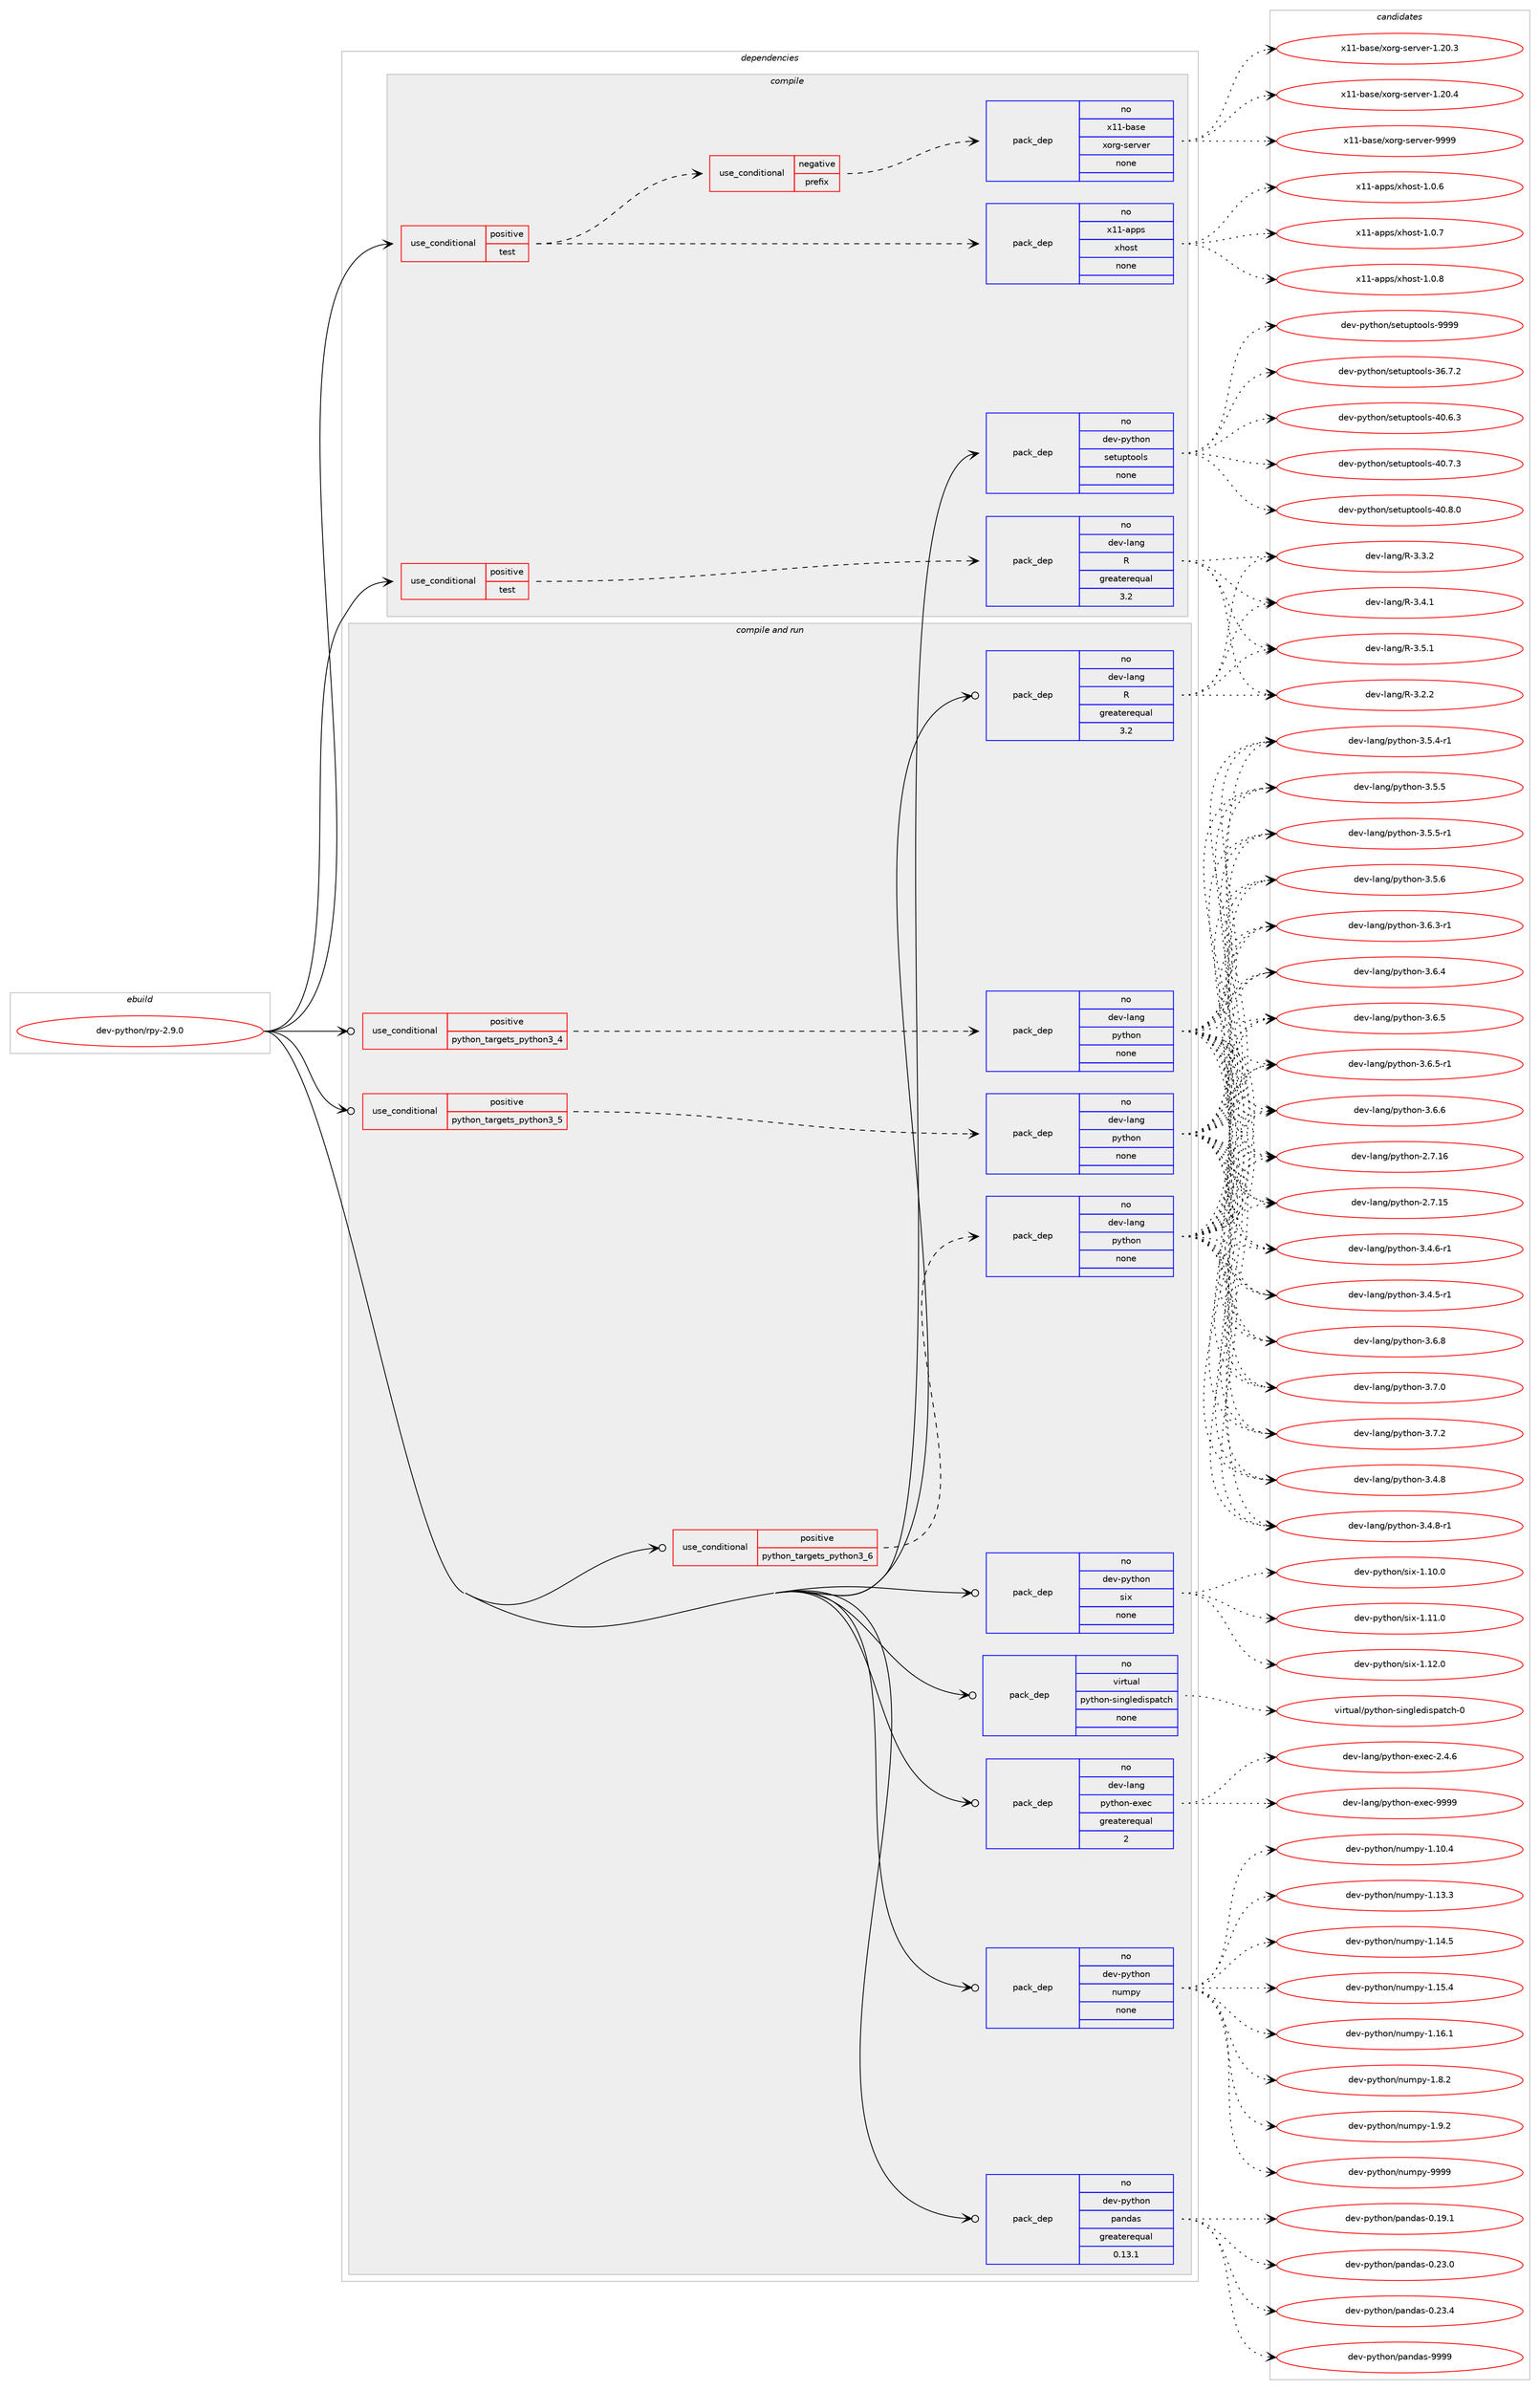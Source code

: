 digraph prolog {

# *************
# Graph options
# *************

newrank=true;
concentrate=true;
compound=true;
graph [rankdir=LR,fontname=Helvetica,fontsize=10,ranksep=1.5];#, ranksep=2.5, nodesep=0.2];
edge  [arrowhead=vee];
node  [fontname=Helvetica,fontsize=10];

# **********
# The ebuild
# **********

subgraph cluster_leftcol {
color=gray;
rank=same;
label=<<i>ebuild</i>>;
id [label="dev-python/rpy-2.9.0", color=red, width=4, href="../dev-python/rpy-2.9.0.svg"];
}

# ****************
# The dependencies
# ****************

subgraph cluster_midcol {
color=gray;
label=<<i>dependencies</i>>;
subgraph cluster_compile {
fillcolor="#eeeeee";
style=filled;
label=<<i>compile</i>>;
subgraph cond384094 {
dependency1439788 [label=<<TABLE BORDER="0" CELLBORDER="1" CELLSPACING="0" CELLPADDING="4"><TR><TD ROWSPAN="3" CELLPADDING="10">use_conditional</TD></TR><TR><TD>positive</TD></TR><TR><TD>test</TD></TR></TABLE>>, shape=none, color=red];
subgraph cond384095 {
dependency1439789 [label=<<TABLE BORDER="0" CELLBORDER="1" CELLSPACING="0" CELLPADDING="4"><TR><TD ROWSPAN="3" CELLPADDING="10">use_conditional</TD></TR><TR><TD>negative</TD></TR><TR><TD>prefix</TD></TR></TABLE>>, shape=none, color=red];
subgraph pack1032332 {
dependency1439790 [label=<<TABLE BORDER="0" CELLBORDER="1" CELLSPACING="0" CELLPADDING="4" WIDTH="220"><TR><TD ROWSPAN="6" CELLPADDING="30">pack_dep</TD></TR><TR><TD WIDTH="110">no</TD></TR><TR><TD>x11-base</TD></TR><TR><TD>xorg-server</TD></TR><TR><TD>none</TD></TR><TR><TD></TD></TR></TABLE>>, shape=none, color=blue];
}
dependency1439789:e -> dependency1439790:w [weight=20,style="dashed",arrowhead="vee"];
}
dependency1439788:e -> dependency1439789:w [weight=20,style="dashed",arrowhead="vee"];
subgraph pack1032333 {
dependency1439791 [label=<<TABLE BORDER="0" CELLBORDER="1" CELLSPACING="0" CELLPADDING="4" WIDTH="220"><TR><TD ROWSPAN="6" CELLPADDING="30">pack_dep</TD></TR><TR><TD WIDTH="110">no</TD></TR><TR><TD>x11-apps</TD></TR><TR><TD>xhost</TD></TR><TR><TD>none</TD></TR><TR><TD></TD></TR></TABLE>>, shape=none, color=blue];
}
dependency1439788:e -> dependency1439791:w [weight=20,style="dashed",arrowhead="vee"];
}
id:e -> dependency1439788:w [weight=20,style="solid",arrowhead="vee"];
subgraph cond384096 {
dependency1439792 [label=<<TABLE BORDER="0" CELLBORDER="1" CELLSPACING="0" CELLPADDING="4"><TR><TD ROWSPAN="3" CELLPADDING="10">use_conditional</TD></TR><TR><TD>positive</TD></TR><TR><TD>test</TD></TR></TABLE>>, shape=none, color=red];
subgraph pack1032334 {
dependency1439793 [label=<<TABLE BORDER="0" CELLBORDER="1" CELLSPACING="0" CELLPADDING="4" WIDTH="220"><TR><TD ROWSPAN="6" CELLPADDING="30">pack_dep</TD></TR><TR><TD WIDTH="110">no</TD></TR><TR><TD>dev-lang</TD></TR><TR><TD>R</TD></TR><TR><TD>greaterequal</TD></TR><TR><TD>3.2</TD></TR></TABLE>>, shape=none, color=blue];
}
dependency1439792:e -> dependency1439793:w [weight=20,style="dashed",arrowhead="vee"];
}
id:e -> dependency1439792:w [weight=20,style="solid",arrowhead="vee"];
subgraph pack1032335 {
dependency1439794 [label=<<TABLE BORDER="0" CELLBORDER="1" CELLSPACING="0" CELLPADDING="4" WIDTH="220"><TR><TD ROWSPAN="6" CELLPADDING="30">pack_dep</TD></TR><TR><TD WIDTH="110">no</TD></TR><TR><TD>dev-python</TD></TR><TR><TD>setuptools</TD></TR><TR><TD>none</TD></TR><TR><TD></TD></TR></TABLE>>, shape=none, color=blue];
}
id:e -> dependency1439794:w [weight=20,style="solid",arrowhead="vee"];
}
subgraph cluster_compileandrun {
fillcolor="#eeeeee";
style=filled;
label=<<i>compile and run</i>>;
subgraph cond384097 {
dependency1439795 [label=<<TABLE BORDER="0" CELLBORDER="1" CELLSPACING="0" CELLPADDING="4"><TR><TD ROWSPAN="3" CELLPADDING="10">use_conditional</TD></TR><TR><TD>positive</TD></TR><TR><TD>python_targets_python3_4</TD></TR></TABLE>>, shape=none, color=red];
subgraph pack1032336 {
dependency1439796 [label=<<TABLE BORDER="0" CELLBORDER="1" CELLSPACING="0" CELLPADDING="4" WIDTH="220"><TR><TD ROWSPAN="6" CELLPADDING="30">pack_dep</TD></TR><TR><TD WIDTH="110">no</TD></TR><TR><TD>dev-lang</TD></TR><TR><TD>python</TD></TR><TR><TD>none</TD></TR><TR><TD></TD></TR></TABLE>>, shape=none, color=blue];
}
dependency1439795:e -> dependency1439796:w [weight=20,style="dashed",arrowhead="vee"];
}
id:e -> dependency1439795:w [weight=20,style="solid",arrowhead="odotvee"];
subgraph cond384098 {
dependency1439797 [label=<<TABLE BORDER="0" CELLBORDER="1" CELLSPACING="0" CELLPADDING="4"><TR><TD ROWSPAN="3" CELLPADDING="10">use_conditional</TD></TR><TR><TD>positive</TD></TR><TR><TD>python_targets_python3_5</TD></TR></TABLE>>, shape=none, color=red];
subgraph pack1032337 {
dependency1439798 [label=<<TABLE BORDER="0" CELLBORDER="1" CELLSPACING="0" CELLPADDING="4" WIDTH="220"><TR><TD ROWSPAN="6" CELLPADDING="30">pack_dep</TD></TR><TR><TD WIDTH="110">no</TD></TR><TR><TD>dev-lang</TD></TR><TR><TD>python</TD></TR><TR><TD>none</TD></TR><TR><TD></TD></TR></TABLE>>, shape=none, color=blue];
}
dependency1439797:e -> dependency1439798:w [weight=20,style="dashed",arrowhead="vee"];
}
id:e -> dependency1439797:w [weight=20,style="solid",arrowhead="odotvee"];
subgraph cond384099 {
dependency1439799 [label=<<TABLE BORDER="0" CELLBORDER="1" CELLSPACING="0" CELLPADDING="4"><TR><TD ROWSPAN="3" CELLPADDING="10">use_conditional</TD></TR><TR><TD>positive</TD></TR><TR><TD>python_targets_python3_6</TD></TR></TABLE>>, shape=none, color=red];
subgraph pack1032338 {
dependency1439800 [label=<<TABLE BORDER="0" CELLBORDER="1" CELLSPACING="0" CELLPADDING="4" WIDTH="220"><TR><TD ROWSPAN="6" CELLPADDING="30">pack_dep</TD></TR><TR><TD WIDTH="110">no</TD></TR><TR><TD>dev-lang</TD></TR><TR><TD>python</TD></TR><TR><TD>none</TD></TR><TR><TD></TD></TR></TABLE>>, shape=none, color=blue];
}
dependency1439799:e -> dependency1439800:w [weight=20,style="dashed",arrowhead="vee"];
}
id:e -> dependency1439799:w [weight=20,style="solid",arrowhead="odotvee"];
subgraph pack1032339 {
dependency1439801 [label=<<TABLE BORDER="0" CELLBORDER="1" CELLSPACING="0" CELLPADDING="4" WIDTH="220"><TR><TD ROWSPAN="6" CELLPADDING="30">pack_dep</TD></TR><TR><TD WIDTH="110">no</TD></TR><TR><TD>dev-lang</TD></TR><TR><TD>R</TD></TR><TR><TD>greaterequal</TD></TR><TR><TD>3.2</TD></TR></TABLE>>, shape=none, color=blue];
}
id:e -> dependency1439801:w [weight=20,style="solid",arrowhead="odotvee"];
subgraph pack1032340 {
dependency1439802 [label=<<TABLE BORDER="0" CELLBORDER="1" CELLSPACING="0" CELLPADDING="4" WIDTH="220"><TR><TD ROWSPAN="6" CELLPADDING="30">pack_dep</TD></TR><TR><TD WIDTH="110">no</TD></TR><TR><TD>dev-lang</TD></TR><TR><TD>python-exec</TD></TR><TR><TD>greaterequal</TD></TR><TR><TD>2</TD></TR></TABLE>>, shape=none, color=blue];
}
id:e -> dependency1439802:w [weight=20,style="solid",arrowhead="odotvee"];
subgraph pack1032341 {
dependency1439803 [label=<<TABLE BORDER="0" CELLBORDER="1" CELLSPACING="0" CELLPADDING="4" WIDTH="220"><TR><TD ROWSPAN="6" CELLPADDING="30">pack_dep</TD></TR><TR><TD WIDTH="110">no</TD></TR><TR><TD>dev-python</TD></TR><TR><TD>numpy</TD></TR><TR><TD>none</TD></TR><TR><TD></TD></TR></TABLE>>, shape=none, color=blue];
}
id:e -> dependency1439803:w [weight=20,style="solid",arrowhead="odotvee"];
subgraph pack1032342 {
dependency1439804 [label=<<TABLE BORDER="0" CELLBORDER="1" CELLSPACING="0" CELLPADDING="4" WIDTH="220"><TR><TD ROWSPAN="6" CELLPADDING="30">pack_dep</TD></TR><TR><TD WIDTH="110">no</TD></TR><TR><TD>dev-python</TD></TR><TR><TD>pandas</TD></TR><TR><TD>greaterequal</TD></TR><TR><TD>0.13.1</TD></TR></TABLE>>, shape=none, color=blue];
}
id:e -> dependency1439804:w [weight=20,style="solid",arrowhead="odotvee"];
subgraph pack1032343 {
dependency1439805 [label=<<TABLE BORDER="0" CELLBORDER="1" CELLSPACING="0" CELLPADDING="4" WIDTH="220"><TR><TD ROWSPAN="6" CELLPADDING="30">pack_dep</TD></TR><TR><TD WIDTH="110">no</TD></TR><TR><TD>dev-python</TD></TR><TR><TD>six</TD></TR><TR><TD>none</TD></TR><TR><TD></TD></TR></TABLE>>, shape=none, color=blue];
}
id:e -> dependency1439805:w [weight=20,style="solid",arrowhead="odotvee"];
subgraph pack1032344 {
dependency1439806 [label=<<TABLE BORDER="0" CELLBORDER="1" CELLSPACING="0" CELLPADDING="4" WIDTH="220"><TR><TD ROWSPAN="6" CELLPADDING="30">pack_dep</TD></TR><TR><TD WIDTH="110">no</TD></TR><TR><TD>virtual</TD></TR><TR><TD>python-singledispatch</TD></TR><TR><TD>none</TD></TR><TR><TD></TD></TR></TABLE>>, shape=none, color=blue];
}
id:e -> dependency1439806:w [weight=20,style="solid",arrowhead="odotvee"];
}
subgraph cluster_run {
fillcolor="#eeeeee";
style=filled;
label=<<i>run</i>>;
}
}

# **************
# The candidates
# **************

subgraph cluster_choices {
rank=same;
color=gray;
label=<<i>candidates</i>>;

subgraph choice1032332 {
color=black;
nodesep=1;
choice1204949459897115101471201111141034511510111411810111445494650484651 [label="x11-base/xorg-server-1.20.3", color=red, width=4,href="../x11-base/xorg-server-1.20.3.svg"];
choice1204949459897115101471201111141034511510111411810111445494650484652 [label="x11-base/xorg-server-1.20.4", color=red, width=4,href="../x11-base/xorg-server-1.20.4.svg"];
choice120494945989711510147120111114103451151011141181011144557575757 [label="x11-base/xorg-server-9999", color=red, width=4,href="../x11-base/xorg-server-9999.svg"];
dependency1439790:e -> choice1204949459897115101471201111141034511510111411810111445494650484651:w [style=dotted,weight="100"];
dependency1439790:e -> choice1204949459897115101471201111141034511510111411810111445494650484652:w [style=dotted,weight="100"];
dependency1439790:e -> choice120494945989711510147120111114103451151011141181011144557575757:w [style=dotted,weight="100"];
}
subgraph choice1032333 {
color=black;
nodesep=1;
choice1204949459711211211547120104111115116454946484654 [label="x11-apps/xhost-1.0.6", color=red, width=4,href="../x11-apps/xhost-1.0.6.svg"];
choice1204949459711211211547120104111115116454946484655 [label="x11-apps/xhost-1.0.7", color=red, width=4,href="../x11-apps/xhost-1.0.7.svg"];
choice1204949459711211211547120104111115116454946484656 [label="x11-apps/xhost-1.0.8", color=red, width=4,href="../x11-apps/xhost-1.0.8.svg"];
dependency1439791:e -> choice1204949459711211211547120104111115116454946484654:w [style=dotted,weight="100"];
dependency1439791:e -> choice1204949459711211211547120104111115116454946484655:w [style=dotted,weight="100"];
dependency1439791:e -> choice1204949459711211211547120104111115116454946484656:w [style=dotted,weight="100"];
}
subgraph choice1032334 {
color=black;
nodesep=1;
choice10010111845108971101034782455146504650 [label="dev-lang/R-3.2.2", color=red, width=4,href="../dev-lang/R-3.2.2.svg"];
choice10010111845108971101034782455146514650 [label="dev-lang/R-3.3.2", color=red, width=4,href="../dev-lang/R-3.3.2.svg"];
choice10010111845108971101034782455146524649 [label="dev-lang/R-3.4.1", color=red, width=4,href="../dev-lang/R-3.4.1.svg"];
choice10010111845108971101034782455146534649 [label="dev-lang/R-3.5.1", color=red, width=4,href="../dev-lang/R-3.5.1.svg"];
dependency1439793:e -> choice10010111845108971101034782455146504650:w [style=dotted,weight="100"];
dependency1439793:e -> choice10010111845108971101034782455146514650:w [style=dotted,weight="100"];
dependency1439793:e -> choice10010111845108971101034782455146524649:w [style=dotted,weight="100"];
dependency1439793:e -> choice10010111845108971101034782455146534649:w [style=dotted,weight="100"];
}
subgraph choice1032335 {
color=black;
nodesep=1;
choice100101118451121211161041111104711510111611711211611111110811545515446554650 [label="dev-python/setuptools-36.7.2", color=red, width=4,href="../dev-python/setuptools-36.7.2.svg"];
choice100101118451121211161041111104711510111611711211611111110811545524846544651 [label="dev-python/setuptools-40.6.3", color=red, width=4,href="../dev-python/setuptools-40.6.3.svg"];
choice100101118451121211161041111104711510111611711211611111110811545524846554651 [label="dev-python/setuptools-40.7.3", color=red, width=4,href="../dev-python/setuptools-40.7.3.svg"];
choice100101118451121211161041111104711510111611711211611111110811545524846564648 [label="dev-python/setuptools-40.8.0", color=red, width=4,href="../dev-python/setuptools-40.8.0.svg"];
choice10010111845112121116104111110471151011161171121161111111081154557575757 [label="dev-python/setuptools-9999", color=red, width=4,href="../dev-python/setuptools-9999.svg"];
dependency1439794:e -> choice100101118451121211161041111104711510111611711211611111110811545515446554650:w [style=dotted,weight="100"];
dependency1439794:e -> choice100101118451121211161041111104711510111611711211611111110811545524846544651:w [style=dotted,weight="100"];
dependency1439794:e -> choice100101118451121211161041111104711510111611711211611111110811545524846554651:w [style=dotted,weight="100"];
dependency1439794:e -> choice100101118451121211161041111104711510111611711211611111110811545524846564648:w [style=dotted,weight="100"];
dependency1439794:e -> choice10010111845112121116104111110471151011161171121161111111081154557575757:w [style=dotted,weight="100"];
}
subgraph choice1032336 {
color=black;
nodesep=1;
choice10010111845108971101034711212111610411111045504655464953 [label="dev-lang/python-2.7.15", color=red, width=4,href="../dev-lang/python-2.7.15.svg"];
choice10010111845108971101034711212111610411111045504655464954 [label="dev-lang/python-2.7.16", color=red, width=4,href="../dev-lang/python-2.7.16.svg"];
choice1001011184510897110103471121211161041111104551465246534511449 [label="dev-lang/python-3.4.5-r1", color=red, width=4,href="../dev-lang/python-3.4.5-r1.svg"];
choice1001011184510897110103471121211161041111104551465246544511449 [label="dev-lang/python-3.4.6-r1", color=red, width=4,href="../dev-lang/python-3.4.6-r1.svg"];
choice100101118451089711010347112121116104111110455146524656 [label="dev-lang/python-3.4.8", color=red, width=4,href="../dev-lang/python-3.4.8.svg"];
choice1001011184510897110103471121211161041111104551465246564511449 [label="dev-lang/python-3.4.8-r1", color=red, width=4,href="../dev-lang/python-3.4.8-r1.svg"];
choice1001011184510897110103471121211161041111104551465346524511449 [label="dev-lang/python-3.5.4-r1", color=red, width=4,href="../dev-lang/python-3.5.4-r1.svg"];
choice100101118451089711010347112121116104111110455146534653 [label="dev-lang/python-3.5.5", color=red, width=4,href="../dev-lang/python-3.5.5.svg"];
choice1001011184510897110103471121211161041111104551465346534511449 [label="dev-lang/python-3.5.5-r1", color=red, width=4,href="../dev-lang/python-3.5.5-r1.svg"];
choice100101118451089711010347112121116104111110455146534654 [label="dev-lang/python-3.5.6", color=red, width=4,href="../dev-lang/python-3.5.6.svg"];
choice1001011184510897110103471121211161041111104551465446514511449 [label="dev-lang/python-3.6.3-r1", color=red, width=4,href="../dev-lang/python-3.6.3-r1.svg"];
choice100101118451089711010347112121116104111110455146544652 [label="dev-lang/python-3.6.4", color=red, width=4,href="../dev-lang/python-3.6.4.svg"];
choice100101118451089711010347112121116104111110455146544653 [label="dev-lang/python-3.6.5", color=red, width=4,href="../dev-lang/python-3.6.5.svg"];
choice1001011184510897110103471121211161041111104551465446534511449 [label="dev-lang/python-3.6.5-r1", color=red, width=4,href="../dev-lang/python-3.6.5-r1.svg"];
choice100101118451089711010347112121116104111110455146544654 [label="dev-lang/python-3.6.6", color=red, width=4,href="../dev-lang/python-3.6.6.svg"];
choice100101118451089711010347112121116104111110455146544656 [label="dev-lang/python-3.6.8", color=red, width=4,href="../dev-lang/python-3.6.8.svg"];
choice100101118451089711010347112121116104111110455146554648 [label="dev-lang/python-3.7.0", color=red, width=4,href="../dev-lang/python-3.7.0.svg"];
choice100101118451089711010347112121116104111110455146554650 [label="dev-lang/python-3.7.2", color=red, width=4,href="../dev-lang/python-3.7.2.svg"];
dependency1439796:e -> choice10010111845108971101034711212111610411111045504655464953:w [style=dotted,weight="100"];
dependency1439796:e -> choice10010111845108971101034711212111610411111045504655464954:w [style=dotted,weight="100"];
dependency1439796:e -> choice1001011184510897110103471121211161041111104551465246534511449:w [style=dotted,weight="100"];
dependency1439796:e -> choice1001011184510897110103471121211161041111104551465246544511449:w [style=dotted,weight="100"];
dependency1439796:e -> choice100101118451089711010347112121116104111110455146524656:w [style=dotted,weight="100"];
dependency1439796:e -> choice1001011184510897110103471121211161041111104551465246564511449:w [style=dotted,weight="100"];
dependency1439796:e -> choice1001011184510897110103471121211161041111104551465346524511449:w [style=dotted,weight="100"];
dependency1439796:e -> choice100101118451089711010347112121116104111110455146534653:w [style=dotted,weight="100"];
dependency1439796:e -> choice1001011184510897110103471121211161041111104551465346534511449:w [style=dotted,weight="100"];
dependency1439796:e -> choice100101118451089711010347112121116104111110455146534654:w [style=dotted,weight="100"];
dependency1439796:e -> choice1001011184510897110103471121211161041111104551465446514511449:w [style=dotted,weight="100"];
dependency1439796:e -> choice100101118451089711010347112121116104111110455146544652:w [style=dotted,weight="100"];
dependency1439796:e -> choice100101118451089711010347112121116104111110455146544653:w [style=dotted,weight="100"];
dependency1439796:e -> choice1001011184510897110103471121211161041111104551465446534511449:w [style=dotted,weight="100"];
dependency1439796:e -> choice100101118451089711010347112121116104111110455146544654:w [style=dotted,weight="100"];
dependency1439796:e -> choice100101118451089711010347112121116104111110455146544656:w [style=dotted,weight="100"];
dependency1439796:e -> choice100101118451089711010347112121116104111110455146554648:w [style=dotted,weight="100"];
dependency1439796:e -> choice100101118451089711010347112121116104111110455146554650:w [style=dotted,weight="100"];
}
subgraph choice1032337 {
color=black;
nodesep=1;
choice10010111845108971101034711212111610411111045504655464953 [label="dev-lang/python-2.7.15", color=red, width=4,href="../dev-lang/python-2.7.15.svg"];
choice10010111845108971101034711212111610411111045504655464954 [label="dev-lang/python-2.7.16", color=red, width=4,href="../dev-lang/python-2.7.16.svg"];
choice1001011184510897110103471121211161041111104551465246534511449 [label="dev-lang/python-3.4.5-r1", color=red, width=4,href="../dev-lang/python-3.4.5-r1.svg"];
choice1001011184510897110103471121211161041111104551465246544511449 [label="dev-lang/python-3.4.6-r1", color=red, width=4,href="../dev-lang/python-3.4.6-r1.svg"];
choice100101118451089711010347112121116104111110455146524656 [label="dev-lang/python-3.4.8", color=red, width=4,href="../dev-lang/python-3.4.8.svg"];
choice1001011184510897110103471121211161041111104551465246564511449 [label="dev-lang/python-3.4.8-r1", color=red, width=4,href="../dev-lang/python-3.4.8-r1.svg"];
choice1001011184510897110103471121211161041111104551465346524511449 [label="dev-lang/python-3.5.4-r1", color=red, width=4,href="../dev-lang/python-3.5.4-r1.svg"];
choice100101118451089711010347112121116104111110455146534653 [label="dev-lang/python-3.5.5", color=red, width=4,href="../dev-lang/python-3.5.5.svg"];
choice1001011184510897110103471121211161041111104551465346534511449 [label="dev-lang/python-3.5.5-r1", color=red, width=4,href="../dev-lang/python-3.5.5-r1.svg"];
choice100101118451089711010347112121116104111110455146534654 [label="dev-lang/python-3.5.6", color=red, width=4,href="../dev-lang/python-3.5.6.svg"];
choice1001011184510897110103471121211161041111104551465446514511449 [label="dev-lang/python-3.6.3-r1", color=red, width=4,href="../dev-lang/python-3.6.3-r1.svg"];
choice100101118451089711010347112121116104111110455146544652 [label="dev-lang/python-3.6.4", color=red, width=4,href="../dev-lang/python-3.6.4.svg"];
choice100101118451089711010347112121116104111110455146544653 [label="dev-lang/python-3.6.5", color=red, width=4,href="../dev-lang/python-3.6.5.svg"];
choice1001011184510897110103471121211161041111104551465446534511449 [label="dev-lang/python-3.6.5-r1", color=red, width=4,href="../dev-lang/python-3.6.5-r1.svg"];
choice100101118451089711010347112121116104111110455146544654 [label="dev-lang/python-3.6.6", color=red, width=4,href="../dev-lang/python-3.6.6.svg"];
choice100101118451089711010347112121116104111110455146544656 [label="dev-lang/python-3.6.8", color=red, width=4,href="../dev-lang/python-3.6.8.svg"];
choice100101118451089711010347112121116104111110455146554648 [label="dev-lang/python-3.7.0", color=red, width=4,href="../dev-lang/python-3.7.0.svg"];
choice100101118451089711010347112121116104111110455146554650 [label="dev-lang/python-3.7.2", color=red, width=4,href="../dev-lang/python-3.7.2.svg"];
dependency1439798:e -> choice10010111845108971101034711212111610411111045504655464953:w [style=dotted,weight="100"];
dependency1439798:e -> choice10010111845108971101034711212111610411111045504655464954:w [style=dotted,weight="100"];
dependency1439798:e -> choice1001011184510897110103471121211161041111104551465246534511449:w [style=dotted,weight="100"];
dependency1439798:e -> choice1001011184510897110103471121211161041111104551465246544511449:w [style=dotted,weight="100"];
dependency1439798:e -> choice100101118451089711010347112121116104111110455146524656:w [style=dotted,weight="100"];
dependency1439798:e -> choice1001011184510897110103471121211161041111104551465246564511449:w [style=dotted,weight="100"];
dependency1439798:e -> choice1001011184510897110103471121211161041111104551465346524511449:w [style=dotted,weight="100"];
dependency1439798:e -> choice100101118451089711010347112121116104111110455146534653:w [style=dotted,weight="100"];
dependency1439798:e -> choice1001011184510897110103471121211161041111104551465346534511449:w [style=dotted,weight="100"];
dependency1439798:e -> choice100101118451089711010347112121116104111110455146534654:w [style=dotted,weight="100"];
dependency1439798:e -> choice1001011184510897110103471121211161041111104551465446514511449:w [style=dotted,weight="100"];
dependency1439798:e -> choice100101118451089711010347112121116104111110455146544652:w [style=dotted,weight="100"];
dependency1439798:e -> choice100101118451089711010347112121116104111110455146544653:w [style=dotted,weight="100"];
dependency1439798:e -> choice1001011184510897110103471121211161041111104551465446534511449:w [style=dotted,weight="100"];
dependency1439798:e -> choice100101118451089711010347112121116104111110455146544654:w [style=dotted,weight="100"];
dependency1439798:e -> choice100101118451089711010347112121116104111110455146544656:w [style=dotted,weight="100"];
dependency1439798:e -> choice100101118451089711010347112121116104111110455146554648:w [style=dotted,weight="100"];
dependency1439798:e -> choice100101118451089711010347112121116104111110455146554650:w [style=dotted,weight="100"];
}
subgraph choice1032338 {
color=black;
nodesep=1;
choice10010111845108971101034711212111610411111045504655464953 [label="dev-lang/python-2.7.15", color=red, width=4,href="../dev-lang/python-2.7.15.svg"];
choice10010111845108971101034711212111610411111045504655464954 [label="dev-lang/python-2.7.16", color=red, width=4,href="../dev-lang/python-2.7.16.svg"];
choice1001011184510897110103471121211161041111104551465246534511449 [label="dev-lang/python-3.4.5-r1", color=red, width=4,href="../dev-lang/python-3.4.5-r1.svg"];
choice1001011184510897110103471121211161041111104551465246544511449 [label="dev-lang/python-3.4.6-r1", color=red, width=4,href="../dev-lang/python-3.4.6-r1.svg"];
choice100101118451089711010347112121116104111110455146524656 [label="dev-lang/python-3.4.8", color=red, width=4,href="../dev-lang/python-3.4.8.svg"];
choice1001011184510897110103471121211161041111104551465246564511449 [label="dev-lang/python-3.4.8-r1", color=red, width=4,href="../dev-lang/python-3.4.8-r1.svg"];
choice1001011184510897110103471121211161041111104551465346524511449 [label="dev-lang/python-3.5.4-r1", color=red, width=4,href="../dev-lang/python-3.5.4-r1.svg"];
choice100101118451089711010347112121116104111110455146534653 [label="dev-lang/python-3.5.5", color=red, width=4,href="../dev-lang/python-3.5.5.svg"];
choice1001011184510897110103471121211161041111104551465346534511449 [label="dev-lang/python-3.5.5-r1", color=red, width=4,href="../dev-lang/python-3.5.5-r1.svg"];
choice100101118451089711010347112121116104111110455146534654 [label="dev-lang/python-3.5.6", color=red, width=4,href="../dev-lang/python-3.5.6.svg"];
choice1001011184510897110103471121211161041111104551465446514511449 [label="dev-lang/python-3.6.3-r1", color=red, width=4,href="../dev-lang/python-3.6.3-r1.svg"];
choice100101118451089711010347112121116104111110455146544652 [label="dev-lang/python-3.6.4", color=red, width=4,href="../dev-lang/python-3.6.4.svg"];
choice100101118451089711010347112121116104111110455146544653 [label="dev-lang/python-3.6.5", color=red, width=4,href="../dev-lang/python-3.6.5.svg"];
choice1001011184510897110103471121211161041111104551465446534511449 [label="dev-lang/python-3.6.5-r1", color=red, width=4,href="../dev-lang/python-3.6.5-r1.svg"];
choice100101118451089711010347112121116104111110455146544654 [label="dev-lang/python-3.6.6", color=red, width=4,href="../dev-lang/python-3.6.6.svg"];
choice100101118451089711010347112121116104111110455146544656 [label="dev-lang/python-3.6.8", color=red, width=4,href="../dev-lang/python-3.6.8.svg"];
choice100101118451089711010347112121116104111110455146554648 [label="dev-lang/python-3.7.0", color=red, width=4,href="../dev-lang/python-3.7.0.svg"];
choice100101118451089711010347112121116104111110455146554650 [label="dev-lang/python-3.7.2", color=red, width=4,href="../dev-lang/python-3.7.2.svg"];
dependency1439800:e -> choice10010111845108971101034711212111610411111045504655464953:w [style=dotted,weight="100"];
dependency1439800:e -> choice10010111845108971101034711212111610411111045504655464954:w [style=dotted,weight="100"];
dependency1439800:e -> choice1001011184510897110103471121211161041111104551465246534511449:w [style=dotted,weight="100"];
dependency1439800:e -> choice1001011184510897110103471121211161041111104551465246544511449:w [style=dotted,weight="100"];
dependency1439800:e -> choice100101118451089711010347112121116104111110455146524656:w [style=dotted,weight="100"];
dependency1439800:e -> choice1001011184510897110103471121211161041111104551465246564511449:w [style=dotted,weight="100"];
dependency1439800:e -> choice1001011184510897110103471121211161041111104551465346524511449:w [style=dotted,weight="100"];
dependency1439800:e -> choice100101118451089711010347112121116104111110455146534653:w [style=dotted,weight="100"];
dependency1439800:e -> choice1001011184510897110103471121211161041111104551465346534511449:w [style=dotted,weight="100"];
dependency1439800:e -> choice100101118451089711010347112121116104111110455146534654:w [style=dotted,weight="100"];
dependency1439800:e -> choice1001011184510897110103471121211161041111104551465446514511449:w [style=dotted,weight="100"];
dependency1439800:e -> choice100101118451089711010347112121116104111110455146544652:w [style=dotted,weight="100"];
dependency1439800:e -> choice100101118451089711010347112121116104111110455146544653:w [style=dotted,weight="100"];
dependency1439800:e -> choice1001011184510897110103471121211161041111104551465446534511449:w [style=dotted,weight="100"];
dependency1439800:e -> choice100101118451089711010347112121116104111110455146544654:w [style=dotted,weight="100"];
dependency1439800:e -> choice100101118451089711010347112121116104111110455146544656:w [style=dotted,weight="100"];
dependency1439800:e -> choice100101118451089711010347112121116104111110455146554648:w [style=dotted,weight="100"];
dependency1439800:e -> choice100101118451089711010347112121116104111110455146554650:w [style=dotted,weight="100"];
}
subgraph choice1032339 {
color=black;
nodesep=1;
choice10010111845108971101034782455146504650 [label="dev-lang/R-3.2.2", color=red, width=4,href="../dev-lang/R-3.2.2.svg"];
choice10010111845108971101034782455146514650 [label="dev-lang/R-3.3.2", color=red, width=4,href="../dev-lang/R-3.3.2.svg"];
choice10010111845108971101034782455146524649 [label="dev-lang/R-3.4.1", color=red, width=4,href="../dev-lang/R-3.4.1.svg"];
choice10010111845108971101034782455146534649 [label="dev-lang/R-3.5.1", color=red, width=4,href="../dev-lang/R-3.5.1.svg"];
dependency1439801:e -> choice10010111845108971101034782455146504650:w [style=dotted,weight="100"];
dependency1439801:e -> choice10010111845108971101034782455146514650:w [style=dotted,weight="100"];
dependency1439801:e -> choice10010111845108971101034782455146524649:w [style=dotted,weight="100"];
dependency1439801:e -> choice10010111845108971101034782455146534649:w [style=dotted,weight="100"];
}
subgraph choice1032340 {
color=black;
nodesep=1;
choice1001011184510897110103471121211161041111104510112010199455046524654 [label="dev-lang/python-exec-2.4.6", color=red, width=4,href="../dev-lang/python-exec-2.4.6.svg"];
choice10010111845108971101034711212111610411111045101120101994557575757 [label="dev-lang/python-exec-9999", color=red, width=4,href="../dev-lang/python-exec-9999.svg"];
dependency1439802:e -> choice1001011184510897110103471121211161041111104510112010199455046524654:w [style=dotted,weight="100"];
dependency1439802:e -> choice10010111845108971101034711212111610411111045101120101994557575757:w [style=dotted,weight="100"];
}
subgraph choice1032341 {
color=black;
nodesep=1;
choice100101118451121211161041111104711011710911212145494649484652 [label="dev-python/numpy-1.10.4", color=red, width=4,href="../dev-python/numpy-1.10.4.svg"];
choice100101118451121211161041111104711011710911212145494649514651 [label="dev-python/numpy-1.13.3", color=red, width=4,href="../dev-python/numpy-1.13.3.svg"];
choice100101118451121211161041111104711011710911212145494649524653 [label="dev-python/numpy-1.14.5", color=red, width=4,href="../dev-python/numpy-1.14.5.svg"];
choice100101118451121211161041111104711011710911212145494649534652 [label="dev-python/numpy-1.15.4", color=red, width=4,href="../dev-python/numpy-1.15.4.svg"];
choice100101118451121211161041111104711011710911212145494649544649 [label="dev-python/numpy-1.16.1", color=red, width=4,href="../dev-python/numpy-1.16.1.svg"];
choice1001011184511212111610411111047110117109112121454946564650 [label="dev-python/numpy-1.8.2", color=red, width=4,href="../dev-python/numpy-1.8.2.svg"];
choice1001011184511212111610411111047110117109112121454946574650 [label="dev-python/numpy-1.9.2", color=red, width=4,href="../dev-python/numpy-1.9.2.svg"];
choice10010111845112121116104111110471101171091121214557575757 [label="dev-python/numpy-9999", color=red, width=4,href="../dev-python/numpy-9999.svg"];
dependency1439803:e -> choice100101118451121211161041111104711011710911212145494649484652:w [style=dotted,weight="100"];
dependency1439803:e -> choice100101118451121211161041111104711011710911212145494649514651:w [style=dotted,weight="100"];
dependency1439803:e -> choice100101118451121211161041111104711011710911212145494649524653:w [style=dotted,weight="100"];
dependency1439803:e -> choice100101118451121211161041111104711011710911212145494649534652:w [style=dotted,weight="100"];
dependency1439803:e -> choice100101118451121211161041111104711011710911212145494649544649:w [style=dotted,weight="100"];
dependency1439803:e -> choice1001011184511212111610411111047110117109112121454946564650:w [style=dotted,weight="100"];
dependency1439803:e -> choice1001011184511212111610411111047110117109112121454946574650:w [style=dotted,weight="100"];
dependency1439803:e -> choice10010111845112121116104111110471101171091121214557575757:w [style=dotted,weight="100"];
}
subgraph choice1032342 {
color=black;
nodesep=1;
choice1001011184511212111610411111047112971101009711545484649574649 [label="dev-python/pandas-0.19.1", color=red, width=4,href="../dev-python/pandas-0.19.1.svg"];
choice1001011184511212111610411111047112971101009711545484650514648 [label="dev-python/pandas-0.23.0", color=red, width=4,href="../dev-python/pandas-0.23.0.svg"];
choice1001011184511212111610411111047112971101009711545484650514652 [label="dev-python/pandas-0.23.4", color=red, width=4,href="../dev-python/pandas-0.23.4.svg"];
choice100101118451121211161041111104711297110100971154557575757 [label="dev-python/pandas-9999", color=red, width=4,href="../dev-python/pandas-9999.svg"];
dependency1439804:e -> choice1001011184511212111610411111047112971101009711545484649574649:w [style=dotted,weight="100"];
dependency1439804:e -> choice1001011184511212111610411111047112971101009711545484650514648:w [style=dotted,weight="100"];
dependency1439804:e -> choice1001011184511212111610411111047112971101009711545484650514652:w [style=dotted,weight="100"];
dependency1439804:e -> choice100101118451121211161041111104711297110100971154557575757:w [style=dotted,weight="100"];
}
subgraph choice1032343 {
color=black;
nodesep=1;
choice100101118451121211161041111104711510512045494649484648 [label="dev-python/six-1.10.0", color=red, width=4,href="../dev-python/six-1.10.0.svg"];
choice100101118451121211161041111104711510512045494649494648 [label="dev-python/six-1.11.0", color=red, width=4,href="../dev-python/six-1.11.0.svg"];
choice100101118451121211161041111104711510512045494649504648 [label="dev-python/six-1.12.0", color=red, width=4,href="../dev-python/six-1.12.0.svg"];
dependency1439805:e -> choice100101118451121211161041111104711510512045494649484648:w [style=dotted,weight="100"];
dependency1439805:e -> choice100101118451121211161041111104711510512045494649494648:w [style=dotted,weight="100"];
dependency1439805:e -> choice100101118451121211161041111104711510512045494649504648:w [style=dotted,weight="100"];
}
subgraph choice1032344 {
color=black;
nodesep=1;
choice11810511411611797108471121211161041111104511510511010310810110010511511297116991044548 [label="virtual/python-singledispatch-0", color=red, width=4,href="../virtual/python-singledispatch-0.svg"];
dependency1439806:e -> choice11810511411611797108471121211161041111104511510511010310810110010511511297116991044548:w [style=dotted,weight="100"];
}
}

}
